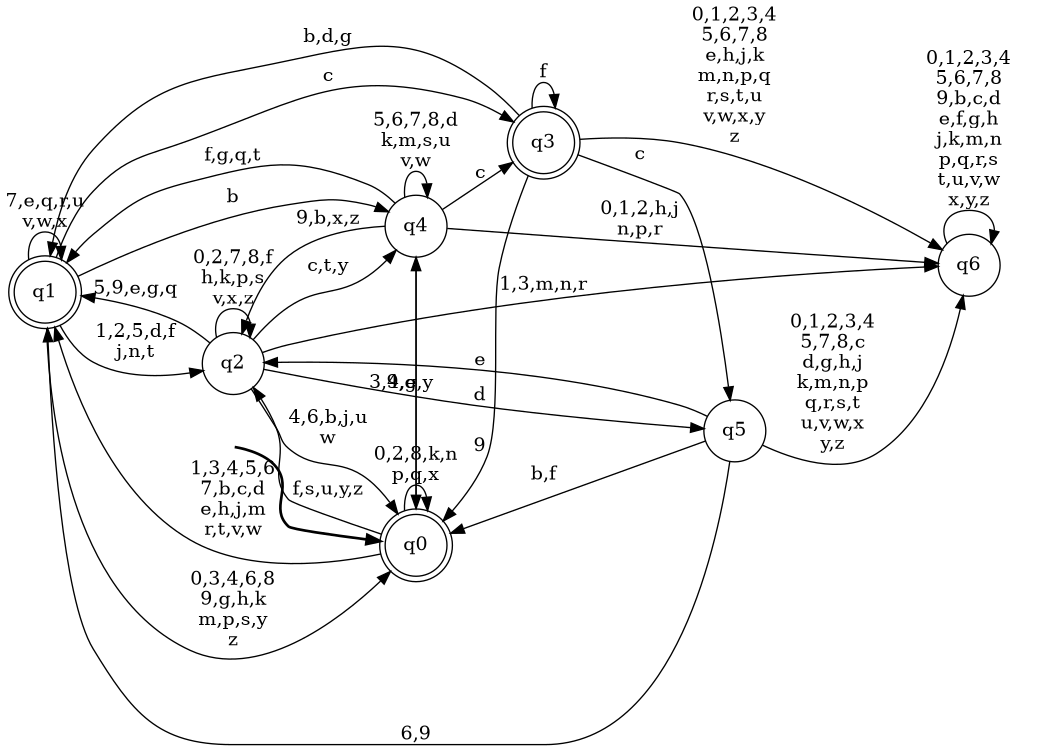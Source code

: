 digraph BlueStar {
__start0 [style = invis, shape = none, label = "", width = 0, height = 0];

rankdir=LR;
size="8,5";

s0 [style="rounded,filled", color="black", fillcolor="white" shape="doublecircle", label="q0"];
s1 [style="rounded,filled", color="black", fillcolor="white" shape="doublecircle", label="q1"];
s2 [style="filled", color="black", fillcolor="white" shape="circle", label="q2"];
s3 [style="rounded,filled", color="black", fillcolor="white" shape="doublecircle", label="q3"];
s4 [style="filled", color="black", fillcolor="white" shape="circle", label="q4"];
s5 [style="filled", color="black", fillcolor="white" shape="circle", label="q5"];
s6 [style="filled", color="black", fillcolor="white" shape="circle", label="q6"];
subgraph cluster_main { 
	graph [pad=".75", ranksep="0.15", nodesep="0.15"];
	 style=invis; 
	__start0 -> s0 [penwidth=2];
}
s0 -> s0 [label="0,2,8,k,n\np,q,x"];
s0 -> s1 [label="1,3,4,5,6\n7,b,c,d\ne,h,j,m\nr,t,v,w"];
s0 -> s2 [label="f,s,u,y,z"];
s0 -> s4 [label="9,g"];
s1 -> s0 [label="0,3,4,6,8\n9,g,h,k\nm,p,s,y\nz"];
s1 -> s1 [label="7,e,q,r,u\nv,w,x"];
s1 -> s2 [label="1,2,5,d,f\nj,n,t"];
s1 -> s3 [label="c"];
s1 -> s4 [label="b"];
s2 -> s0 [label="4,6,b,j,u\nw"];
s2 -> s1 [label="5,9,e,g,q"];
s2 -> s2 [label="0,2,7,8,f\nh,k,p,s\nv,x,z"];
s2 -> s4 [label="c,t,y"];
s2 -> s5 [label="d"];
s2 -> s6 [label="1,3,m,n,r"];
s3 -> s0 [label="9"];
s3 -> s1 [label="b,d,g"];
s3 -> s3 [label="f"];
s3 -> s5 [label="c"];
s3 -> s6 [label="0,1,2,3,4\n5,6,7,8\ne,h,j,k\nm,n,p,q\nr,s,t,u\nv,w,x,y\nz"];
s4 -> s0 [label="3,4,e,y"];
s4 -> s1 [label="f,g,q,t"];
s4 -> s2 [label="9,b,x,z"];
s4 -> s3 [label="c"];
s4 -> s4 [label="5,6,7,8,d\nk,m,s,u\nv,w"];
s4 -> s6 [label="0,1,2,h,j\nn,p,r"];
s5 -> s0 [label="b,f"];
s5 -> s1 [label="6,9"];
s5 -> s2 [label="e"];
s5 -> s6 [label="0,1,2,3,4\n5,7,8,c\nd,g,h,j\nk,m,n,p\nq,r,s,t\nu,v,w,x\ny,z"];
s6 -> s6 [label="0,1,2,3,4\n5,6,7,8\n9,b,c,d\ne,f,g,h\nj,k,m,n\np,q,r,s\nt,u,v,w\nx,y,z"];

}